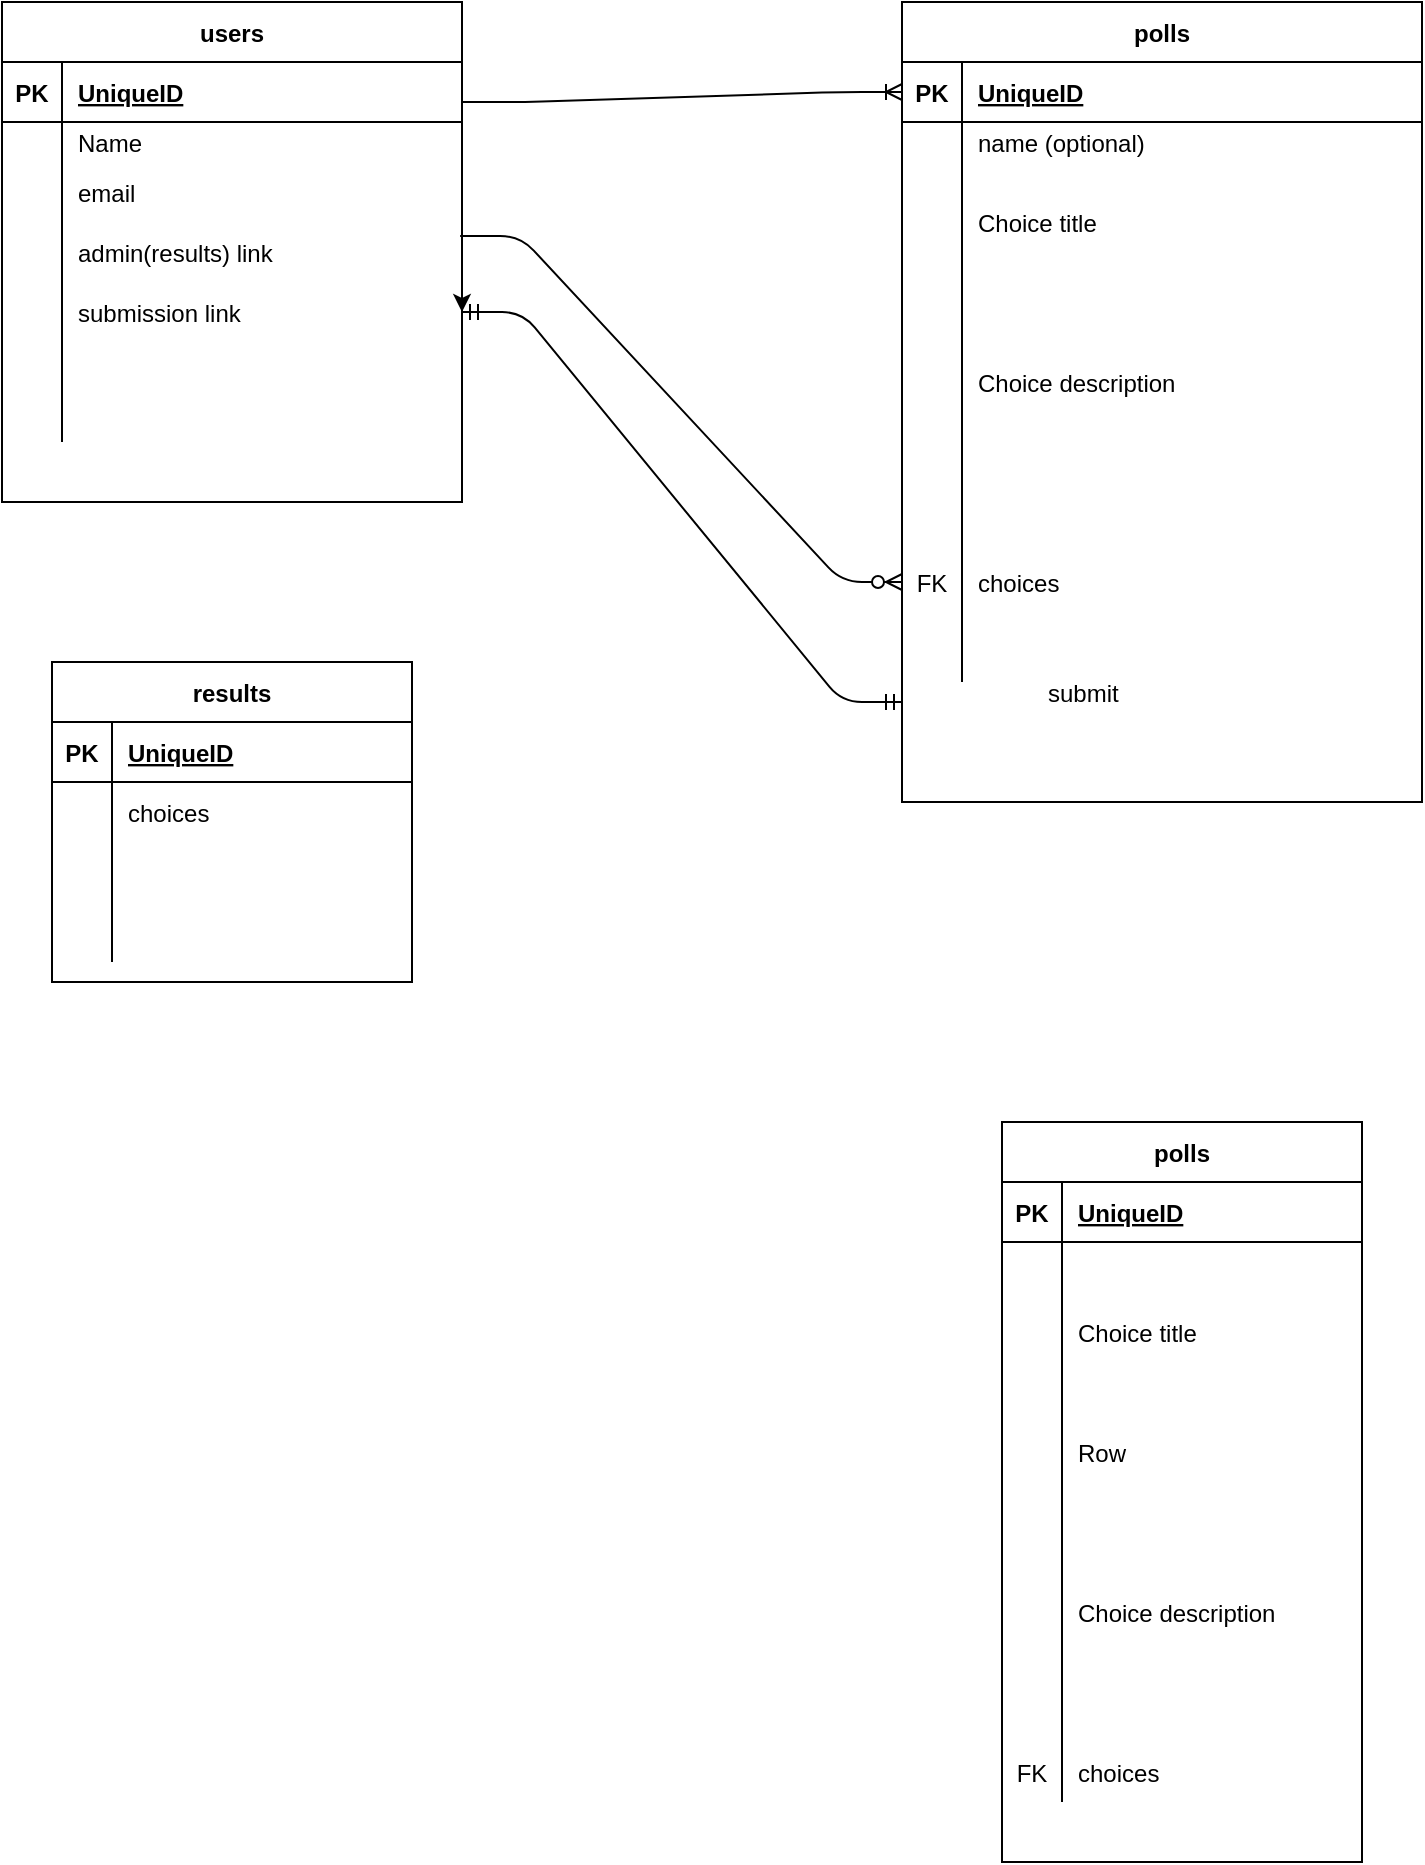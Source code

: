 <mxfile version="15.2.9" type="github">
  <diagram id="ndPpH6rLj0QML6vptpQA" name="Page-1">
    <mxGraphModel dx="946" dy="591" grid="1" gridSize="10" guides="1" tooltips="1" connect="1" arrows="1" fold="1" page="1" pageScale="1" pageWidth="850" pageHeight="1100" math="0" shadow="0">
      <root>
        <mxCell id="0" />
        <mxCell id="1" parent="0" />
        <mxCell id="EjOnDkExHMGzFg2mk47u-1" value="users" style="shape=table;startSize=30;container=1;collapsible=1;childLayout=tableLayout;fixedRows=1;rowLines=0;fontStyle=1;align=center;resizeLast=1;" parent="1" vertex="1">
          <mxGeometry x="50" y="50" width="230" height="250" as="geometry" />
        </mxCell>
        <mxCell id="EjOnDkExHMGzFg2mk47u-2" value="" style="shape=partialRectangle;collapsible=0;dropTarget=0;pointerEvents=0;fillColor=none;top=0;left=0;bottom=1;right=0;points=[[0,0.5],[1,0.5]];portConstraint=eastwest;" parent="EjOnDkExHMGzFg2mk47u-1" vertex="1">
          <mxGeometry y="30" width="230" height="30" as="geometry" />
        </mxCell>
        <mxCell id="EjOnDkExHMGzFg2mk47u-3" value="PK" style="shape=partialRectangle;connectable=0;fillColor=none;top=0;left=0;bottom=0;right=0;fontStyle=1;overflow=hidden;" parent="EjOnDkExHMGzFg2mk47u-2" vertex="1">
          <mxGeometry width="30" height="30" as="geometry">
            <mxRectangle width="30" height="30" as="alternateBounds" />
          </mxGeometry>
        </mxCell>
        <mxCell id="EjOnDkExHMGzFg2mk47u-4" value="UniqueID" style="shape=partialRectangle;connectable=0;fillColor=none;top=0;left=0;bottom=0;right=0;align=left;spacingLeft=6;fontStyle=5;overflow=hidden;" parent="EjOnDkExHMGzFg2mk47u-2" vertex="1">
          <mxGeometry x="30" width="200" height="30" as="geometry">
            <mxRectangle width="200" height="30" as="alternateBounds" />
          </mxGeometry>
        </mxCell>
        <mxCell id="EjOnDkExHMGzFg2mk47u-146" value="" style="shape=partialRectangle;collapsible=0;dropTarget=0;pointerEvents=0;fillColor=none;top=0;left=0;bottom=0;right=0;points=[[0,0.5],[1,0.5]];portConstraint=eastwest;" parent="EjOnDkExHMGzFg2mk47u-1" vertex="1">
          <mxGeometry y="60" width="230" height="20" as="geometry" />
        </mxCell>
        <mxCell id="EjOnDkExHMGzFg2mk47u-147" value="" style="shape=partialRectangle;connectable=0;fillColor=none;top=0;left=0;bottom=0;right=0;editable=1;overflow=hidden;" parent="EjOnDkExHMGzFg2mk47u-146" vertex="1">
          <mxGeometry width="30" height="20" as="geometry">
            <mxRectangle width="30" height="20" as="alternateBounds" />
          </mxGeometry>
        </mxCell>
        <mxCell id="EjOnDkExHMGzFg2mk47u-148" value="Name" style="shape=partialRectangle;connectable=0;fillColor=none;top=0;left=0;bottom=0;right=0;align=left;spacingLeft=6;overflow=hidden;" parent="EjOnDkExHMGzFg2mk47u-146" vertex="1">
          <mxGeometry x="30" width="200" height="20" as="geometry">
            <mxRectangle width="200" height="20" as="alternateBounds" />
          </mxGeometry>
        </mxCell>
        <mxCell id="EjOnDkExHMGzFg2mk47u-5" value="" style="shape=partialRectangle;collapsible=0;dropTarget=0;pointerEvents=0;fillColor=none;top=0;left=0;bottom=0;right=0;points=[[0,0.5],[1,0.5]];portConstraint=eastwest;" parent="EjOnDkExHMGzFg2mk47u-1" vertex="1">
          <mxGeometry y="80" width="230" height="30" as="geometry" />
        </mxCell>
        <mxCell id="EjOnDkExHMGzFg2mk47u-6" value="" style="shape=partialRectangle;connectable=0;fillColor=none;top=0;left=0;bottom=0;right=0;editable=1;overflow=hidden;" parent="EjOnDkExHMGzFg2mk47u-5" vertex="1">
          <mxGeometry width="30" height="30" as="geometry">
            <mxRectangle width="30" height="30" as="alternateBounds" />
          </mxGeometry>
        </mxCell>
        <mxCell id="EjOnDkExHMGzFg2mk47u-7" value="email" style="shape=partialRectangle;connectable=0;fillColor=none;top=0;left=0;bottom=0;right=0;align=left;spacingLeft=6;overflow=hidden;" parent="EjOnDkExHMGzFg2mk47u-5" vertex="1">
          <mxGeometry x="30" width="200" height="30" as="geometry">
            <mxRectangle width="200" height="30" as="alternateBounds" />
          </mxGeometry>
        </mxCell>
        <mxCell id="EjOnDkExHMGzFg2mk47u-81" style="edgeStyle=orthogonalEdgeStyle;rounded=0;orthogonalLoop=1;jettySize=auto;html=1;exitX=1;exitY=0.5;exitDx=0;exitDy=0;entryX=1;entryY=0.5;entryDx=0;entryDy=0;" parent="EjOnDkExHMGzFg2mk47u-1" source="EjOnDkExHMGzFg2mk47u-8" target="EjOnDkExHMGzFg2mk47u-11" edge="1">
          <mxGeometry relative="1" as="geometry" />
        </mxCell>
        <mxCell id="EjOnDkExHMGzFg2mk47u-8" value="" style="shape=partialRectangle;collapsible=0;dropTarget=0;pointerEvents=0;fillColor=none;top=0;left=0;bottom=0;right=0;points=[[0,0.5],[1,0.5]];portConstraint=eastwest;" parent="EjOnDkExHMGzFg2mk47u-1" vertex="1">
          <mxGeometry y="110" width="230" height="30" as="geometry" />
        </mxCell>
        <mxCell id="EjOnDkExHMGzFg2mk47u-9" value="" style="shape=partialRectangle;connectable=0;fillColor=none;top=0;left=0;bottom=0;right=0;editable=1;overflow=hidden;" parent="EjOnDkExHMGzFg2mk47u-8" vertex="1">
          <mxGeometry width="30" height="30" as="geometry">
            <mxRectangle width="30" height="30" as="alternateBounds" />
          </mxGeometry>
        </mxCell>
        <mxCell id="EjOnDkExHMGzFg2mk47u-10" value="admin(results) link" style="shape=partialRectangle;connectable=0;fillColor=none;top=0;left=0;bottom=0;right=0;align=left;spacingLeft=6;overflow=hidden;" parent="EjOnDkExHMGzFg2mk47u-8" vertex="1">
          <mxGeometry x="30" width="200" height="30" as="geometry">
            <mxRectangle width="200" height="30" as="alternateBounds" />
          </mxGeometry>
        </mxCell>
        <mxCell id="EjOnDkExHMGzFg2mk47u-11" value="" style="shape=partialRectangle;collapsible=0;dropTarget=0;pointerEvents=0;fillColor=none;top=0;left=0;bottom=0;right=0;points=[[0,0.5],[1,0.5]];portConstraint=eastwest;" parent="EjOnDkExHMGzFg2mk47u-1" vertex="1">
          <mxGeometry y="140" width="230" height="30" as="geometry" />
        </mxCell>
        <mxCell id="EjOnDkExHMGzFg2mk47u-12" value="" style="shape=partialRectangle;connectable=0;fillColor=none;top=0;left=0;bottom=0;right=0;editable=1;overflow=hidden;" parent="EjOnDkExHMGzFg2mk47u-11" vertex="1">
          <mxGeometry width="30" height="30" as="geometry">
            <mxRectangle width="30" height="30" as="alternateBounds" />
          </mxGeometry>
        </mxCell>
        <mxCell id="EjOnDkExHMGzFg2mk47u-13" value="submission link" style="shape=partialRectangle;connectable=0;fillColor=none;top=0;left=0;bottom=0;right=0;align=left;spacingLeft=6;overflow=hidden;" parent="EjOnDkExHMGzFg2mk47u-11" vertex="1">
          <mxGeometry x="30" width="200" height="30" as="geometry">
            <mxRectangle width="200" height="30" as="alternateBounds" />
          </mxGeometry>
        </mxCell>
        <mxCell id="EjOnDkExHMGzFg2mk47u-150" value="" style="shape=partialRectangle;collapsible=0;dropTarget=0;pointerEvents=0;fillColor=none;top=0;left=0;bottom=0;right=0;points=[[0,0.5],[1,0.5]];portConstraint=eastwest;" parent="EjOnDkExHMGzFg2mk47u-1" vertex="1">
          <mxGeometry y="170" width="230" height="30" as="geometry" />
        </mxCell>
        <mxCell id="EjOnDkExHMGzFg2mk47u-151" value="" style="shape=partialRectangle;connectable=0;fillColor=none;top=0;left=0;bottom=0;right=0;editable=1;overflow=hidden;" parent="EjOnDkExHMGzFg2mk47u-150" vertex="1">
          <mxGeometry width="30" height="30" as="geometry">
            <mxRectangle width="30" height="30" as="alternateBounds" />
          </mxGeometry>
        </mxCell>
        <mxCell id="EjOnDkExHMGzFg2mk47u-152" value="" style="shape=partialRectangle;connectable=0;fillColor=none;top=0;left=0;bottom=0;right=0;align=left;spacingLeft=6;overflow=hidden;" parent="EjOnDkExHMGzFg2mk47u-150" vertex="1">
          <mxGeometry x="30" width="200" height="30" as="geometry">
            <mxRectangle width="200" height="30" as="alternateBounds" />
          </mxGeometry>
        </mxCell>
        <mxCell id="EjOnDkExHMGzFg2mk47u-74" value="" style="shape=partialRectangle;collapsible=0;dropTarget=0;pointerEvents=0;fillColor=none;top=0;left=0;bottom=0;right=0;points=[[0,0.5],[1,0.5]];portConstraint=eastwest;" parent="EjOnDkExHMGzFg2mk47u-1" vertex="1">
          <mxGeometry y="200" width="230" height="20" as="geometry" />
        </mxCell>
        <mxCell id="EjOnDkExHMGzFg2mk47u-75" value="" style="shape=partialRectangle;connectable=0;fillColor=none;top=0;left=0;bottom=0;right=0;editable=1;overflow=hidden;" parent="EjOnDkExHMGzFg2mk47u-74" vertex="1">
          <mxGeometry width="30" height="20" as="geometry">
            <mxRectangle width="30" height="20" as="alternateBounds" />
          </mxGeometry>
        </mxCell>
        <mxCell id="EjOnDkExHMGzFg2mk47u-76" value="" style="shape=partialRectangle;connectable=0;fillColor=none;top=0;left=0;bottom=0;right=0;align=left;spacingLeft=6;overflow=hidden;" parent="EjOnDkExHMGzFg2mk47u-74" vertex="1">
          <mxGeometry x="30" width="200" height="20" as="geometry">
            <mxRectangle width="200" height="20" as="alternateBounds" />
          </mxGeometry>
        </mxCell>
        <mxCell id="EjOnDkExHMGzFg2mk47u-31" value="polls" style="shape=table;startSize=30;container=1;collapsible=1;childLayout=tableLayout;fixedRows=1;rowLines=0;fontStyle=1;align=center;resizeLast=1;" parent="1" vertex="1">
          <mxGeometry x="500" y="50" width="260" height="400" as="geometry" />
        </mxCell>
        <mxCell id="EjOnDkExHMGzFg2mk47u-32" value="" style="shape=partialRectangle;collapsible=0;dropTarget=0;pointerEvents=0;fillColor=none;top=0;left=0;bottom=1;right=0;points=[[0,0.5],[1,0.5]];portConstraint=eastwest;" parent="EjOnDkExHMGzFg2mk47u-31" vertex="1">
          <mxGeometry y="30" width="260" height="30" as="geometry" />
        </mxCell>
        <mxCell id="EjOnDkExHMGzFg2mk47u-33" value="PK" style="shape=partialRectangle;connectable=0;fillColor=none;top=0;left=0;bottom=0;right=0;fontStyle=1;overflow=hidden;" parent="EjOnDkExHMGzFg2mk47u-32" vertex="1">
          <mxGeometry width="30" height="30" as="geometry">
            <mxRectangle width="30" height="30" as="alternateBounds" />
          </mxGeometry>
        </mxCell>
        <mxCell id="EjOnDkExHMGzFg2mk47u-34" value="UniqueID" style="shape=partialRectangle;connectable=0;fillColor=none;top=0;left=0;bottom=0;right=0;align=left;spacingLeft=6;fontStyle=5;overflow=hidden;" parent="EjOnDkExHMGzFg2mk47u-32" vertex="1">
          <mxGeometry x="30" width="230" height="30" as="geometry">
            <mxRectangle width="230" height="30" as="alternateBounds" />
          </mxGeometry>
        </mxCell>
        <mxCell id="EjOnDkExHMGzFg2mk47u-110" value="" style="shape=partialRectangle;collapsible=0;dropTarget=0;pointerEvents=0;fillColor=none;top=0;left=0;bottom=0;right=0;points=[[0,0.5],[1,0.5]];portConstraint=eastwest;" parent="EjOnDkExHMGzFg2mk47u-31" vertex="1">
          <mxGeometry y="60" width="260" height="20" as="geometry" />
        </mxCell>
        <mxCell id="EjOnDkExHMGzFg2mk47u-111" value="" style="shape=partialRectangle;connectable=0;fillColor=none;top=0;left=0;bottom=0;right=0;editable=1;overflow=hidden;" parent="EjOnDkExHMGzFg2mk47u-110" vertex="1">
          <mxGeometry width="30" height="20" as="geometry">
            <mxRectangle width="30" height="20" as="alternateBounds" />
          </mxGeometry>
        </mxCell>
        <mxCell id="EjOnDkExHMGzFg2mk47u-112" value="name (optional)" style="shape=partialRectangle;connectable=0;fillColor=none;top=0;left=0;bottom=0;right=0;align=left;spacingLeft=6;overflow=hidden;" parent="EjOnDkExHMGzFg2mk47u-110" vertex="1">
          <mxGeometry x="30" width="230" height="20" as="geometry">
            <mxRectangle width="230" height="20" as="alternateBounds" />
          </mxGeometry>
        </mxCell>
        <mxCell id="EjOnDkExHMGzFg2mk47u-35" value="" style="shape=partialRectangle;collapsible=0;dropTarget=0;pointerEvents=0;fillColor=none;top=0;left=0;bottom=0;right=0;points=[[0,0.5],[1,0.5]];portConstraint=eastwest;" parent="EjOnDkExHMGzFg2mk47u-31" vertex="1">
          <mxGeometry y="80" width="260" height="60" as="geometry" />
        </mxCell>
        <mxCell id="EjOnDkExHMGzFg2mk47u-36" value="" style="shape=partialRectangle;connectable=0;fillColor=none;top=0;left=0;bottom=0;right=0;editable=1;overflow=hidden;" parent="EjOnDkExHMGzFg2mk47u-35" vertex="1">
          <mxGeometry width="30" height="60" as="geometry">
            <mxRectangle width="30" height="60" as="alternateBounds" />
          </mxGeometry>
        </mxCell>
        <mxCell id="EjOnDkExHMGzFg2mk47u-37" value="Choice title" style="shape=partialRectangle;connectable=0;fillColor=none;top=0;left=0;bottom=0;right=0;align=left;spacingLeft=6;overflow=hidden;" parent="EjOnDkExHMGzFg2mk47u-35" vertex="1">
          <mxGeometry x="30" width="230" height="60" as="geometry">
            <mxRectangle width="230" height="60" as="alternateBounds" />
          </mxGeometry>
        </mxCell>
        <mxCell id="EjOnDkExHMGzFg2mk47u-157" value="" style="shape=partialRectangle;collapsible=0;dropTarget=0;pointerEvents=0;fillColor=none;top=0;left=0;bottom=0;right=0;points=[[0,0.5],[1,0.5]];portConstraint=eastwest;" parent="EjOnDkExHMGzFg2mk47u-31" vertex="1">
          <mxGeometry y="140" width="260" height="100" as="geometry" />
        </mxCell>
        <mxCell id="EjOnDkExHMGzFg2mk47u-158" value="" style="shape=partialRectangle;connectable=0;fillColor=none;top=0;left=0;bottom=0;right=0;editable=1;overflow=hidden;" parent="EjOnDkExHMGzFg2mk47u-157" vertex="1">
          <mxGeometry width="30" height="100" as="geometry">
            <mxRectangle width="30" height="100" as="alternateBounds" />
          </mxGeometry>
        </mxCell>
        <mxCell id="EjOnDkExHMGzFg2mk47u-159" value="Choice description" style="shape=partialRectangle;connectable=0;fillColor=none;top=0;left=0;bottom=0;right=0;align=left;spacingLeft=6;overflow=hidden;" parent="EjOnDkExHMGzFg2mk47u-157" vertex="1">
          <mxGeometry x="30" width="230" height="100" as="geometry">
            <mxRectangle width="230" height="100" as="alternateBounds" />
          </mxGeometry>
        </mxCell>
        <mxCell id="EjOnDkExHMGzFg2mk47u-41" value="" style="shape=partialRectangle;collapsible=0;dropTarget=0;pointerEvents=0;fillColor=none;top=0;left=0;bottom=0;right=0;points=[[0,0.5],[1,0.5]];portConstraint=eastwest;" parent="EjOnDkExHMGzFg2mk47u-31" vertex="1">
          <mxGeometry y="240" width="260" height="100" as="geometry" />
        </mxCell>
        <mxCell id="EjOnDkExHMGzFg2mk47u-42" value="FK" style="shape=partialRectangle;connectable=0;fillColor=none;top=0;left=0;bottom=0;right=0;editable=1;overflow=hidden;" parent="EjOnDkExHMGzFg2mk47u-41" vertex="1">
          <mxGeometry width="30" height="100" as="geometry">
            <mxRectangle width="30" height="100" as="alternateBounds" />
          </mxGeometry>
        </mxCell>
        <mxCell id="EjOnDkExHMGzFg2mk47u-43" value="choices" style="shape=partialRectangle;connectable=0;fillColor=none;top=0;left=0;bottom=0;right=0;align=left;spacingLeft=6;overflow=hidden;" parent="EjOnDkExHMGzFg2mk47u-41" vertex="1">
          <mxGeometry x="30" width="230" height="100" as="geometry">
            <mxRectangle width="230" height="100" as="alternateBounds" />
          </mxGeometry>
        </mxCell>
        <mxCell id="EjOnDkExHMGzFg2mk47u-46" value="" style="edgeStyle=entityRelationEdgeStyle;fontSize=12;html=1;endArrow=ERoneToMany;entryX=0;entryY=0.5;entryDx=0;entryDy=0;" parent="1" target="EjOnDkExHMGzFg2mk47u-32" edge="1">
          <mxGeometry width="100" height="100" relative="1" as="geometry">
            <mxPoint x="280" y="100" as="sourcePoint" />
            <mxPoint x="380" as="targetPoint" />
          </mxGeometry>
        </mxCell>
        <mxCell id="EjOnDkExHMGzFg2mk47u-79" value="" style="edgeStyle=entityRelationEdgeStyle;fontSize=12;html=1;endArrow=ERzeroToMany;endFill=1;entryX=0;entryY=0.5;entryDx=0;entryDy=0;exitX=0.996;exitY=0.233;exitDx=0;exitDy=0;exitPerimeter=0;" parent="1" source="EjOnDkExHMGzFg2mk47u-8" target="EjOnDkExHMGzFg2mk47u-41" edge="1">
          <mxGeometry width="100" height="100" relative="1" as="geometry">
            <mxPoint x="410" y="320" as="sourcePoint" />
            <mxPoint x="510" y="220" as="targetPoint" />
          </mxGeometry>
        </mxCell>
        <mxCell id="EjOnDkExHMGzFg2mk47u-113" value="polls" style="shape=table;startSize=30;container=1;collapsible=1;childLayout=tableLayout;fixedRows=1;rowLines=0;fontStyle=1;align=center;resizeLast=1;" parent="1" vertex="1">
          <mxGeometry x="550" y="610" width="180" height="370" as="geometry" />
        </mxCell>
        <mxCell id="EjOnDkExHMGzFg2mk47u-114" value="" style="shape=partialRectangle;collapsible=0;dropTarget=0;pointerEvents=0;fillColor=none;top=0;left=0;bottom=1;right=0;points=[[0,0.5],[1,0.5]];portConstraint=eastwest;" parent="EjOnDkExHMGzFg2mk47u-113" vertex="1">
          <mxGeometry y="30" width="180" height="30" as="geometry" />
        </mxCell>
        <mxCell id="EjOnDkExHMGzFg2mk47u-115" value="PK" style="shape=partialRectangle;connectable=0;fillColor=none;top=0;left=0;bottom=0;right=0;fontStyle=1;overflow=hidden;" parent="EjOnDkExHMGzFg2mk47u-114" vertex="1">
          <mxGeometry width="30" height="30" as="geometry">
            <mxRectangle width="30" height="30" as="alternateBounds" />
          </mxGeometry>
        </mxCell>
        <mxCell id="EjOnDkExHMGzFg2mk47u-116" value="UniqueID" style="shape=partialRectangle;connectable=0;fillColor=none;top=0;left=0;bottom=0;right=0;align=left;spacingLeft=6;fontStyle=5;overflow=hidden;" parent="EjOnDkExHMGzFg2mk47u-114" vertex="1">
          <mxGeometry x="30" width="150" height="30" as="geometry">
            <mxRectangle width="150" height="30" as="alternateBounds" />
          </mxGeometry>
        </mxCell>
        <mxCell id="EjOnDkExHMGzFg2mk47u-117" value="" style="shape=partialRectangle;collapsible=0;dropTarget=0;pointerEvents=0;fillColor=none;top=0;left=0;bottom=0;right=0;points=[[0,0.5],[1,0.5]];portConstraint=eastwest;" parent="EjOnDkExHMGzFg2mk47u-113" vertex="1">
          <mxGeometry y="60" width="180" height="90" as="geometry" />
        </mxCell>
        <mxCell id="EjOnDkExHMGzFg2mk47u-118" value="" style="shape=partialRectangle;connectable=0;fillColor=none;top=0;left=0;bottom=0;right=0;editable=1;overflow=hidden;" parent="EjOnDkExHMGzFg2mk47u-117" vertex="1">
          <mxGeometry width="30" height="90" as="geometry">
            <mxRectangle width="30" height="90" as="alternateBounds" />
          </mxGeometry>
        </mxCell>
        <mxCell id="EjOnDkExHMGzFg2mk47u-119" value="Choice title" style="shape=partialRectangle;connectable=0;fillColor=none;top=0;left=0;bottom=0;right=0;align=left;spacingLeft=6;overflow=hidden;" parent="EjOnDkExHMGzFg2mk47u-117" vertex="1">
          <mxGeometry x="30" width="150" height="90" as="geometry">
            <mxRectangle width="150" height="90" as="alternateBounds" />
          </mxGeometry>
        </mxCell>
        <mxCell id="EjOnDkExHMGzFg2mk47u-120" value="" style="shape=partialRectangle;collapsible=0;dropTarget=0;pointerEvents=0;fillColor=none;top=0;left=0;bottom=0;right=0;points=[[0,0.5],[1,0.5]];portConstraint=eastwest;" parent="EjOnDkExHMGzFg2mk47u-113" vertex="1">
          <mxGeometry y="150" width="180" height="30" as="geometry" />
        </mxCell>
        <mxCell id="EjOnDkExHMGzFg2mk47u-121" value="" style="shape=partialRectangle;connectable=0;fillColor=none;top=0;left=0;bottom=0;right=0;editable=1;overflow=hidden;" parent="EjOnDkExHMGzFg2mk47u-120" vertex="1">
          <mxGeometry width="30" height="30" as="geometry">
            <mxRectangle width="30" height="30" as="alternateBounds" />
          </mxGeometry>
        </mxCell>
        <mxCell id="EjOnDkExHMGzFg2mk47u-122" value="Row" style="shape=partialRectangle;connectable=0;fillColor=none;top=0;left=0;bottom=0;right=0;align=left;spacingLeft=6;overflow=hidden;" parent="EjOnDkExHMGzFg2mk47u-120" vertex="1">
          <mxGeometry x="30" width="150" height="30" as="geometry">
            <mxRectangle width="150" height="30" as="alternateBounds" />
          </mxGeometry>
        </mxCell>
        <mxCell id="EjOnDkExHMGzFg2mk47u-123" value="" style="shape=partialRectangle;collapsible=0;dropTarget=0;pointerEvents=0;fillColor=none;top=0;left=0;bottom=0;right=0;points=[[0,0.5],[1,0.5]];portConstraint=eastwest;" parent="EjOnDkExHMGzFg2mk47u-113" vertex="1">
          <mxGeometry y="180" width="180" height="130" as="geometry" />
        </mxCell>
        <mxCell id="EjOnDkExHMGzFg2mk47u-124" value="" style="shape=partialRectangle;connectable=0;fillColor=none;top=0;left=0;bottom=0;right=0;editable=1;overflow=hidden;" parent="EjOnDkExHMGzFg2mk47u-123" vertex="1">
          <mxGeometry width="30" height="130" as="geometry">
            <mxRectangle width="30" height="130" as="alternateBounds" />
          </mxGeometry>
        </mxCell>
        <mxCell id="EjOnDkExHMGzFg2mk47u-125" value="Choice description" style="shape=partialRectangle;connectable=0;fillColor=none;top=0;left=0;bottom=0;right=0;align=left;spacingLeft=6;overflow=hidden;" parent="EjOnDkExHMGzFg2mk47u-123" vertex="1">
          <mxGeometry x="30" width="150" height="130" as="geometry">
            <mxRectangle width="150" height="130" as="alternateBounds" />
          </mxGeometry>
        </mxCell>
        <mxCell id="EjOnDkExHMGzFg2mk47u-126" value="" style="shape=partialRectangle;collapsible=0;dropTarget=0;pointerEvents=0;fillColor=none;top=0;left=0;bottom=0;right=0;points=[[0,0.5],[1,0.5]];portConstraint=eastwest;" parent="EjOnDkExHMGzFg2mk47u-113" vertex="1">
          <mxGeometry y="310" width="180" height="30" as="geometry" />
        </mxCell>
        <mxCell id="EjOnDkExHMGzFg2mk47u-127" value="FK" style="shape=partialRectangle;connectable=0;fillColor=none;top=0;left=0;bottom=0;right=0;editable=1;overflow=hidden;" parent="EjOnDkExHMGzFg2mk47u-126" vertex="1">
          <mxGeometry width="30" height="30" as="geometry">
            <mxRectangle width="30" height="30" as="alternateBounds" />
          </mxGeometry>
        </mxCell>
        <mxCell id="EjOnDkExHMGzFg2mk47u-128" value="choices" style="shape=partialRectangle;connectable=0;fillColor=none;top=0;left=0;bottom=0;right=0;align=left;spacingLeft=6;overflow=hidden;" parent="EjOnDkExHMGzFg2mk47u-126" vertex="1">
          <mxGeometry x="30" width="150" height="30" as="geometry">
            <mxRectangle width="150" height="30" as="alternateBounds" />
          </mxGeometry>
        </mxCell>
        <mxCell id="EjOnDkExHMGzFg2mk47u-160" value="submit" style="shape=partialRectangle;connectable=0;fillColor=none;top=0;left=0;bottom=0;right=0;align=left;spacingLeft=6;overflow=hidden;" parent="1" vertex="1">
          <mxGeometry x="565" y="380" width="150" height="30" as="geometry">
            <mxRectangle width="150" height="30" as="alternateBounds" />
          </mxGeometry>
        </mxCell>
        <mxCell id="EjOnDkExHMGzFg2mk47u-161" value="" style="edgeStyle=entityRelationEdgeStyle;fontSize=12;html=1;endArrow=ERmandOne;startArrow=ERmandOne;exitX=1;exitY=0.5;exitDx=0;exitDy=0;" parent="1" source="EjOnDkExHMGzFg2mk47u-11" edge="1">
          <mxGeometry width="100" height="100" relative="1" as="geometry">
            <mxPoint x="430" y="330" as="sourcePoint" />
            <mxPoint x="500" y="400" as="targetPoint" />
          </mxGeometry>
        </mxCell>
        <mxCell id="Qldizb4tX3Ze2CJwXOij-1" value="results" style="shape=table;startSize=30;container=1;collapsible=1;childLayout=tableLayout;fixedRows=1;rowLines=0;fontStyle=1;align=center;resizeLast=1;" vertex="1" parent="1">
          <mxGeometry x="75" y="380" width="180" height="160" as="geometry" />
        </mxCell>
        <mxCell id="Qldizb4tX3Ze2CJwXOij-2" value="" style="shape=partialRectangle;collapsible=0;dropTarget=0;pointerEvents=0;fillColor=none;top=0;left=0;bottom=1;right=0;points=[[0,0.5],[1,0.5]];portConstraint=eastwest;" vertex="1" parent="Qldizb4tX3Ze2CJwXOij-1">
          <mxGeometry y="30" width="180" height="30" as="geometry" />
        </mxCell>
        <mxCell id="Qldizb4tX3Ze2CJwXOij-3" value="PK" style="shape=partialRectangle;connectable=0;fillColor=none;top=0;left=0;bottom=0;right=0;fontStyle=1;overflow=hidden;" vertex="1" parent="Qldizb4tX3Ze2CJwXOij-2">
          <mxGeometry width="30" height="30" as="geometry">
            <mxRectangle width="30" height="30" as="alternateBounds" />
          </mxGeometry>
        </mxCell>
        <mxCell id="Qldizb4tX3Ze2CJwXOij-4" value="UniqueID" style="shape=partialRectangle;connectable=0;fillColor=none;top=0;left=0;bottom=0;right=0;align=left;spacingLeft=6;fontStyle=5;overflow=hidden;" vertex="1" parent="Qldizb4tX3Ze2CJwXOij-2">
          <mxGeometry x="30" width="150" height="30" as="geometry">
            <mxRectangle width="150" height="30" as="alternateBounds" />
          </mxGeometry>
        </mxCell>
        <mxCell id="Qldizb4tX3Ze2CJwXOij-5" value="" style="shape=partialRectangle;collapsible=0;dropTarget=0;pointerEvents=0;fillColor=none;top=0;left=0;bottom=0;right=0;points=[[0,0.5],[1,0.5]];portConstraint=eastwest;" vertex="1" parent="Qldizb4tX3Ze2CJwXOij-1">
          <mxGeometry y="60" width="180" height="30" as="geometry" />
        </mxCell>
        <mxCell id="Qldizb4tX3Ze2CJwXOij-6" value="" style="shape=partialRectangle;connectable=0;fillColor=none;top=0;left=0;bottom=0;right=0;editable=1;overflow=hidden;" vertex="1" parent="Qldizb4tX3Ze2CJwXOij-5">
          <mxGeometry width="30" height="30" as="geometry">
            <mxRectangle width="30" height="30" as="alternateBounds" />
          </mxGeometry>
        </mxCell>
        <mxCell id="Qldizb4tX3Ze2CJwXOij-7" value="choices" style="shape=partialRectangle;connectable=0;fillColor=none;top=0;left=0;bottom=0;right=0;align=left;spacingLeft=6;overflow=hidden;" vertex="1" parent="Qldizb4tX3Ze2CJwXOij-5">
          <mxGeometry x="30" width="150" height="30" as="geometry">
            <mxRectangle width="150" height="30" as="alternateBounds" />
          </mxGeometry>
        </mxCell>
        <mxCell id="Qldizb4tX3Ze2CJwXOij-8" value="" style="shape=partialRectangle;collapsible=0;dropTarget=0;pointerEvents=0;fillColor=none;top=0;left=0;bottom=0;right=0;points=[[0,0.5],[1,0.5]];portConstraint=eastwest;" vertex="1" parent="Qldizb4tX3Ze2CJwXOij-1">
          <mxGeometry y="90" width="180" height="30" as="geometry" />
        </mxCell>
        <mxCell id="Qldizb4tX3Ze2CJwXOij-9" value="" style="shape=partialRectangle;connectable=0;fillColor=none;top=0;left=0;bottom=0;right=0;editable=1;overflow=hidden;" vertex="1" parent="Qldizb4tX3Ze2CJwXOij-8">
          <mxGeometry width="30" height="30" as="geometry">
            <mxRectangle width="30" height="30" as="alternateBounds" />
          </mxGeometry>
        </mxCell>
        <mxCell id="Qldizb4tX3Ze2CJwXOij-10" value="" style="shape=partialRectangle;connectable=0;fillColor=none;top=0;left=0;bottom=0;right=0;align=left;spacingLeft=6;overflow=hidden;" vertex="1" parent="Qldizb4tX3Ze2CJwXOij-8">
          <mxGeometry x="30" width="150" height="30" as="geometry">
            <mxRectangle width="150" height="30" as="alternateBounds" />
          </mxGeometry>
        </mxCell>
        <mxCell id="Qldizb4tX3Ze2CJwXOij-11" value="" style="shape=partialRectangle;collapsible=0;dropTarget=0;pointerEvents=0;fillColor=none;top=0;left=0;bottom=0;right=0;points=[[0,0.5],[1,0.5]];portConstraint=eastwest;" vertex="1" parent="Qldizb4tX3Ze2CJwXOij-1">
          <mxGeometry y="120" width="180" height="30" as="geometry" />
        </mxCell>
        <mxCell id="Qldizb4tX3Ze2CJwXOij-12" value="" style="shape=partialRectangle;connectable=0;fillColor=none;top=0;left=0;bottom=0;right=0;editable=1;overflow=hidden;" vertex="1" parent="Qldizb4tX3Ze2CJwXOij-11">
          <mxGeometry width="30" height="30" as="geometry">
            <mxRectangle width="30" height="30" as="alternateBounds" />
          </mxGeometry>
        </mxCell>
        <mxCell id="Qldizb4tX3Ze2CJwXOij-13" value="" style="shape=partialRectangle;connectable=0;fillColor=none;top=0;left=0;bottom=0;right=0;align=left;spacingLeft=6;overflow=hidden;" vertex="1" parent="Qldizb4tX3Ze2CJwXOij-11">
          <mxGeometry x="30" width="150" height="30" as="geometry">
            <mxRectangle width="150" height="30" as="alternateBounds" />
          </mxGeometry>
        </mxCell>
      </root>
    </mxGraphModel>
  </diagram>
</mxfile>
